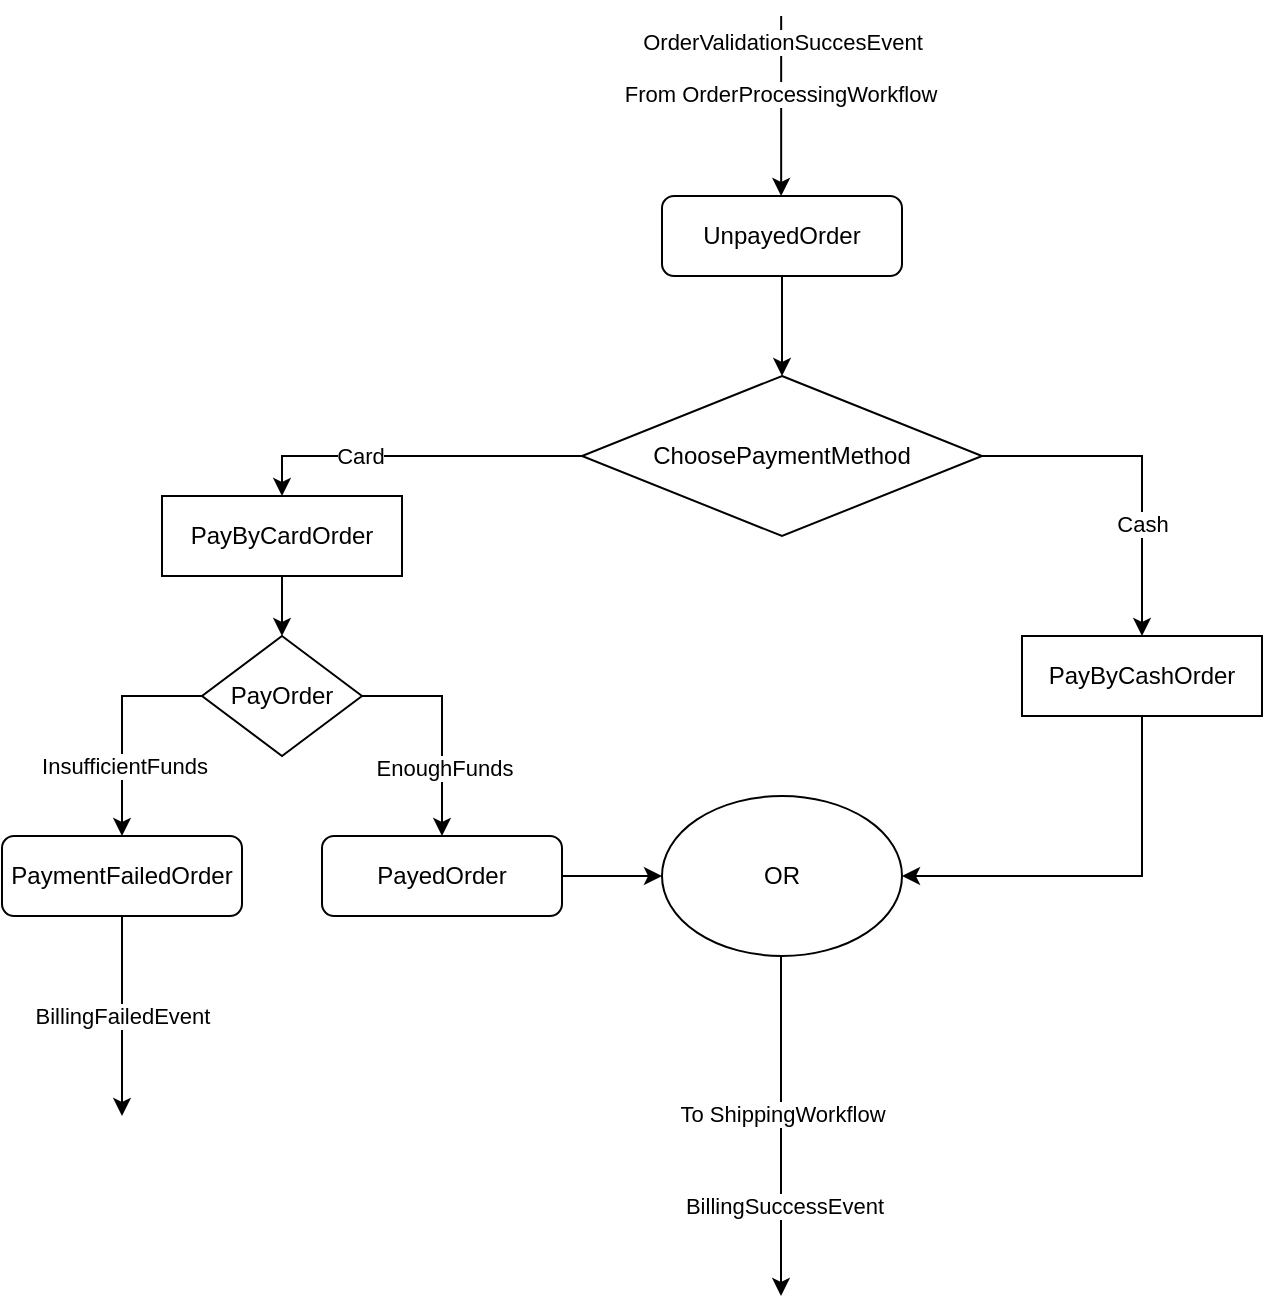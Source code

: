 <mxfile version="22.0.2" type="device">
  <diagram id="C5RBs43oDa-KdzZeNtuy" name="Page-1">
    <mxGraphModel dx="1050" dy="629" grid="1" gridSize="10" guides="1" tooltips="1" connect="1" arrows="1" fold="1" page="1" pageScale="1" pageWidth="827" pageHeight="1169" math="0" shadow="0">
      <root>
        <mxCell id="WIyWlLk6GJQsqaUBKTNV-0" />
        <mxCell id="WIyWlLk6GJQsqaUBKTNV-1" parent="WIyWlLk6GJQsqaUBKTNV-0" />
        <mxCell id="rWSw8ZnRSu_el6dS1RgI-4" style="edgeStyle=orthogonalEdgeStyle;rounded=0;orthogonalLoop=1;jettySize=auto;html=1;entryX=0.5;entryY=0;entryDx=0;entryDy=0;" parent="WIyWlLk6GJQsqaUBKTNV-1" source="WIyWlLk6GJQsqaUBKTNV-3" target="rWSw8ZnRSu_el6dS1RgI-2" edge="1">
          <mxGeometry relative="1" as="geometry" />
        </mxCell>
        <mxCell id="WIyWlLk6GJQsqaUBKTNV-3" value="UnpayedOrder" style="rounded=1;whiteSpace=wrap;html=1;fontSize=12;glass=0;strokeWidth=1;shadow=0;" parent="WIyWlLk6GJQsqaUBKTNV-1" vertex="1">
          <mxGeometry x="350" y="140" width="120" height="40" as="geometry" />
        </mxCell>
        <mxCell id="rWSw8ZnRSu_el6dS1RgI-0" value="" style="endArrow=classic;html=1;rounded=0;" parent="WIyWlLk6GJQsqaUBKTNV-1" edge="1">
          <mxGeometry width="50" height="50" relative="1" as="geometry">
            <mxPoint x="409.58" y="50" as="sourcePoint" />
            <mxPoint x="409.58" y="140" as="targetPoint" />
          </mxGeometry>
        </mxCell>
        <mxCell id="rWSw8ZnRSu_el6dS1RgI-1" value="From OrderProcessingWorkflow" style="edgeLabel;html=1;align=center;verticalAlign=middle;resizable=0;points=[];" parent="rWSw8ZnRSu_el6dS1RgI-0" vertex="1" connectable="0">
          <mxGeometry x="-0.133" y="-1" relative="1" as="geometry">
            <mxPoint as="offset" />
          </mxGeometry>
        </mxCell>
        <mxCell id="cNO_FY6lucXYxkaAwM09-0" value="OrderValidationSuccesEvent" style="edgeLabel;html=1;align=center;verticalAlign=middle;resizable=0;points=[];" vertex="1" connectable="0" parent="rWSw8ZnRSu_el6dS1RgI-0">
          <mxGeometry x="-0.707" relative="1" as="geometry">
            <mxPoint as="offset" />
          </mxGeometry>
        </mxCell>
        <mxCell id="rWSw8ZnRSu_el6dS1RgI-7" style="edgeStyle=orthogonalEdgeStyle;rounded=0;orthogonalLoop=1;jettySize=auto;html=1;exitX=0;exitY=0.5;exitDx=0;exitDy=0;entryX=0.5;entryY=0;entryDx=0;entryDy=0;" parent="WIyWlLk6GJQsqaUBKTNV-1" source="rWSw8ZnRSu_el6dS1RgI-2" target="rWSw8ZnRSu_el6dS1RgI-5" edge="1">
          <mxGeometry relative="1" as="geometry" />
        </mxCell>
        <mxCell id="rWSw8ZnRSu_el6dS1RgI-9" value="Card" style="edgeLabel;html=1;align=center;verticalAlign=middle;resizable=0;points=[];" parent="rWSw8ZnRSu_el6dS1RgI-7" vertex="1" connectable="0">
          <mxGeometry x="0.303" relative="1" as="geometry">
            <mxPoint as="offset" />
          </mxGeometry>
        </mxCell>
        <mxCell id="rWSw8ZnRSu_el6dS1RgI-8" style="edgeStyle=orthogonalEdgeStyle;rounded=0;orthogonalLoop=1;jettySize=auto;html=1;exitX=1;exitY=0.5;exitDx=0;exitDy=0;entryX=0.5;entryY=0;entryDx=0;entryDy=0;" parent="WIyWlLk6GJQsqaUBKTNV-1" source="rWSw8ZnRSu_el6dS1RgI-2" target="rWSw8ZnRSu_el6dS1RgI-6" edge="1">
          <mxGeometry relative="1" as="geometry" />
        </mxCell>
        <mxCell id="rWSw8ZnRSu_el6dS1RgI-10" value="Cash" style="edgeLabel;html=1;align=center;verticalAlign=middle;resizable=0;points=[];" parent="rWSw8ZnRSu_el6dS1RgI-8" vertex="1" connectable="0">
          <mxGeometry x="0.336" relative="1" as="geometry">
            <mxPoint as="offset" />
          </mxGeometry>
        </mxCell>
        <mxCell id="rWSw8ZnRSu_el6dS1RgI-2" value="ChoosePaymentMethod" style="rhombus;whiteSpace=wrap;html=1;" parent="WIyWlLk6GJQsqaUBKTNV-1" vertex="1">
          <mxGeometry x="310" y="230" width="200" height="80" as="geometry" />
        </mxCell>
        <mxCell id="cNO_FY6lucXYxkaAwM09-11" style="edgeStyle=orthogonalEdgeStyle;rounded=0;orthogonalLoop=1;jettySize=auto;html=1;entryX=0.5;entryY=0;entryDx=0;entryDy=0;" edge="1" parent="WIyWlLk6GJQsqaUBKTNV-1" source="rWSw8ZnRSu_el6dS1RgI-5" target="cNO_FY6lucXYxkaAwM09-10">
          <mxGeometry relative="1" as="geometry" />
        </mxCell>
        <mxCell id="rWSw8ZnRSu_el6dS1RgI-5" value="PayByCardOrder" style="rounded=0;whiteSpace=wrap;html=1;" parent="WIyWlLk6GJQsqaUBKTNV-1" vertex="1">
          <mxGeometry x="100" y="290" width="120" height="40" as="geometry" />
        </mxCell>
        <mxCell id="rWSw8ZnRSu_el6dS1RgI-13" style="edgeStyle=orthogonalEdgeStyle;rounded=0;orthogonalLoop=1;jettySize=auto;html=1;exitX=0.5;exitY=1;exitDx=0;exitDy=0;entryX=1;entryY=0.5;entryDx=0;entryDy=0;" parent="WIyWlLk6GJQsqaUBKTNV-1" source="rWSw8ZnRSu_el6dS1RgI-6" target="rWSw8ZnRSu_el6dS1RgI-11" edge="1">
          <mxGeometry relative="1" as="geometry" />
        </mxCell>
        <mxCell id="rWSw8ZnRSu_el6dS1RgI-6" value="PayByCashOrder" style="rounded=0;whiteSpace=wrap;html=1;" parent="WIyWlLk6GJQsqaUBKTNV-1" vertex="1">
          <mxGeometry x="530" y="360" width="120" height="40" as="geometry" />
        </mxCell>
        <mxCell id="rWSw8ZnRSu_el6dS1RgI-11" value="OR" style="ellipse;whiteSpace=wrap;html=1;" parent="WIyWlLk6GJQsqaUBKTNV-1" vertex="1">
          <mxGeometry x="350" y="440" width="120" height="80" as="geometry" />
        </mxCell>
        <mxCell id="rWSw8ZnRSu_el6dS1RgI-23" style="edgeStyle=orthogonalEdgeStyle;rounded=0;orthogonalLoop=1;jettySize=auto;html=1;exitX=0.5;exitY=1;exitDx=0;exitDy=0;" parent="WIyWlLk6GJQsqaUBKTNV-1" edge="1">
          <mxGeometry relative="1" as="geometry">
            <mxPoint x="409.5" y="690" as="targetPoint" />
            <mxPoint x="409.5" y="520" as="sourcePoint" />
          </mxGeometry>
        </mxCell>
        <mxCell id="rWSw8ZnRSu_el6dS1RgI-24" value="To ShippingWorkflow" style="edgeLabel;html=1;align=center;verticalAlign=middle;resizable=0;points=[];" parent="rWSw8ZnRSu_el6dS1RgI-23" vertex="1" connectable="0">
          <mxGeometry x="-0.068" relative="1" as="geometry">
            <mxPoint as="offset" />
          </mxGeometry>
        </mxCell>
        <mxCell id="cNO_FY6lucXYxkaAwM09-5" value="BillingSuccessEvent" style="edgeLabel;html=1;align=center;verticalAlign=middle;resizable=0;points=[];" vertex="1" connectable="0" parent="rWSw8ZnRSu_el6dS1RgI-23">
          <mxGeometry x="0.463" y="1" relative="1" as="geometry">
            <mxPoint as="offset" />
          </mxGeometry>
        </mxCell>
        <mxCell id="cNO_FY6lucXYxkaAwM09-7" style="edgeStyle=orthogonalEdgeStyle;rounded=0;orthogonalLoop=1;jettySize=auto;html=1;" edge="1" parent="WIyWlLk6GJQsqaUBKTNV-1" source="PdPI2fdfAep7W3InkQ5d-1">
          <mxGeometry relative="1" as="geometry">
            <mxPoint x="80" y="600" as="targetPoint" />
          </mxGeometry>
        </mxCell>
        <mxCell id="cNO_FY6lucXYxkaAwM09-8" value="BillingFailedEvent" style="edgeLabel;html=1;align=center;verticalAlign=middle;resizable=0;points=[];" vertex="1" connectable="0" parent="cNO_FY6lucXYxkaAwM09-7">
          <mxGeometry x="-0.013" relative="1" as="geometry">
            <mxPoint as="offset" />
          </mxGeometry>
        </mxCell>
        <mxCell id="PdPI2fdfAep7W3InkQ5d-1" value="PaymentFailedOrder" style="rounded=1;whiteSpace=wrap;html=1;fontSize=12;glass=0;strokeWidth=1;shadow=0;" parent="WIyWlLk6GJQsqaUBKTNV-1" vertex="1">
          <mxGeometry x="20" y="460" width="120" height="40" as="geometry" />
        </mxCell>
        <mxCell id="cNO_FY6lucXYxkaAwM09-9" style="edgeStyle=orthogonalEdgeStyle;rounded=0;orthogonalLoop=1;jettySize=auto;html=1;entryX=0;entryY=0.5;entryDx=0;entryDy=0;" edge="1" parent="WIyWlLk6GJQsqaUBKTNV-1" source="PdPI2fdfAep7W3InkQ5d-3" target="rWSw8ZnRSu_el6dS1RgI-11">
          <mxGeometry relative="1" as="geometry" />
        </mxCell>
        <mxCell id="PdPI2fdfAep7W3InkQ5d-3" value="PayedOrder" style="rounded=1;whiteSpace=wrap;html=1;fontSize=12;glass=0;strokeWidth=1;shadow=0;" parent="WIyWlLk6GJQsqaUBKTNV-1" vertex="1">
          <mxGeometry x="180" y="460" width="120" height="40" as="geometry" />
        </mxCell>
        <mxCell id="cNO_FY6lucXYxkaAwM09-12" style="edgeStyle=orthogonalEdgeStyle;rounded=0;orthogonalLoop=1;jettySize=auto;html=1;exitX=0;exitY=0.5;exitDx=0;exitDy=0;entryX=0.5;entryY=0;entryDx=0;entryDy=0;" edge="1" parent="WIyWlLk6GJQsqaUBKTNV-1" source="cNO_FY6lucXYxkaAwM09-10" target="PdPI2fdfAep7W3InkQ5d-1">
          <mxGeometry relative="1" as="geometry" />
        </mxCell>
        <mxCell id="cNO_FY6lucXYxkaAwM09-14" value="InsufficientFunds" style="edgeLabel;html=1;align=center;verticalAlign=middle;resizable=0;points=[];" vertex="1" connectable="0" parent="cNO_FY6lucXYxkaAwM09-12">
          <mxGeometry x="0.353" y="1" relative="1" as="geometry">
            <mxPoint as="offset" />
          </mxGeometry>
        </mxCell>
        <mxCell id="cNO_FY6lucXYxkaAwM09-13" style="edgeStyle=orthogonalEdgeStyle;rounded=0;orthogonalLoop=1;jettySize=auto;html=1;exitX=1;exitY=0.5;exitDx=0;exitDy=0;entryX=0.5;entryY=0;entryDx=0;entryDy=0;" edge="1" parent="WIyWlLk6GJQsqaUBKTNV-1" source="cNO_FY6lucXYxkaAwM09-10" target="PdPI2fdfAep7W3InkQ5d-3">
          <mxGeometry relative="1" as="geometry" />
        </mxCell>
        <mxCell id="cNO_FY6lucXYxkaAwM09-15" value="EnoughFunds" style="edgeLabel;html=1;align=center;verticalAlign=middle;resizable=0;points=[];" vertex="1" connectable="0" parent="cNO_FY6lucXYxkaAwM09-13">
          <mxGeometry x="0.37" y="1" relative="1" as="geometry">
            <mxPoint as="offset" />
          </mxGeometry>
        </mxCell>
        <mxCell id="cNO_FY6lucXYxkaAwM09-10" value="PayOrder" style="rhombus;whiteSpace=wrap;html=1;" vertex="1" parent="WIyWlLk6GJQsqaUBKTNV-1">
          <mxGeometry x="120" y="360" width="80" height="60" as="geometry" />
        </mxCell>
      </root>
    </mxGraphModel>
  </diagram>
</mxfile>
